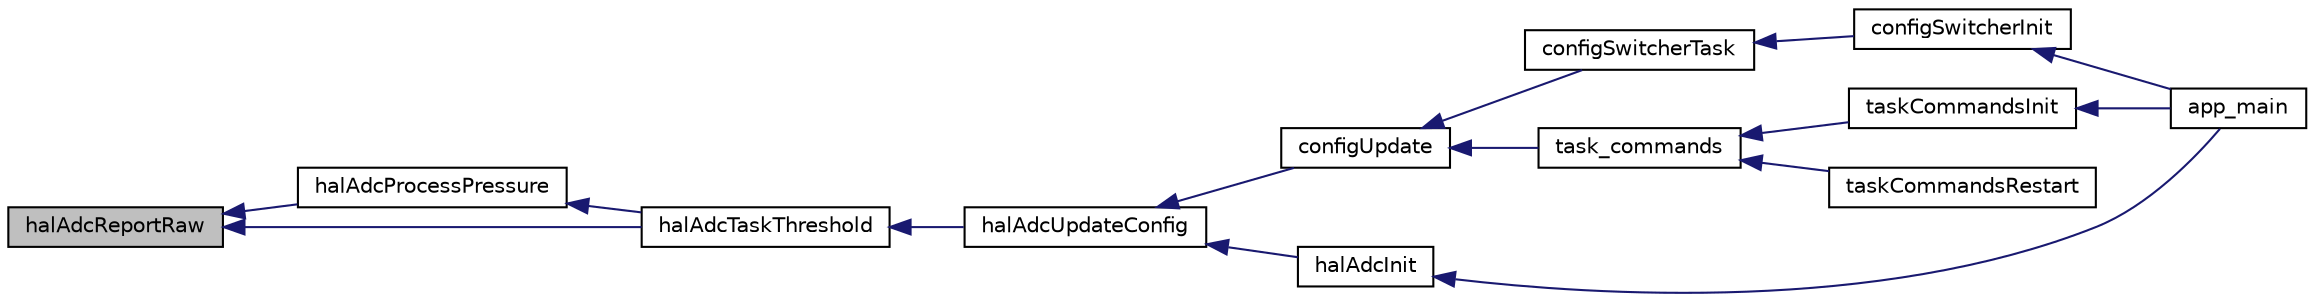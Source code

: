digraph "halAdcReportRaw"
{
  edge [fontname="Helvetica",fontsize="10",labelfontname="Helvetica",labelfontsize="10"];
  node [fontname="Helvetica",fontsize="10",shape=record];
  rankdir="LR";
  Node72 [label="halAdcReportRaw",height=0.2,width=0.4,color="black", fillcolor="grey75", style="filled", fontcolor="black"];
  Node72 -> Node73 [dir="back",color="midnightblue",fontsize="10",style="solid",fontname="Helvetica"];
  Node73 [label="halAdcProcessPressure",height=0.2,width=0.4,color="black", fillcolor="white", style="filled",URL="$hal__adc_8c.html#a78419739020988cffc83ffcbc7103b05",tooltip="Process pressure sensor (sip & puff) "];
  Node73 -> Node74 [dir="back",color="midnightblue",fontsize="10",style="solid",fontname="Helvetica"];
  Node74 [label="halAdcTaskThreshold",height=0.2,width=0.4,color="black", fillcolor="white", style="filled",URL="$hal__adc_8c.html#aee719704e643d27c1faab768cf4bc22e",tooltip="HAL TASK - Threshold task for ADC. "];
  Node74 -> Node75 [dir="back",color="midnightblue",fontsize="10",style="solid",fontname="Helvetica"];
  Node75 [label="halAdcUpdateConfig",height=0.2,width=0.4,color="black", fillcolor="white", style="filled",URL="$hal__adc_8h.html#a4135bb73c2271b4a27db8d8d81884de7",tooltip="Reload ADC config. "];
  Node75 -> Node76 [dir="back",color="midnightblue",fontsize="10",style="solid",fontname="Helvetica"];
  Node76 [label="configUpdate",height=0.2,width=0.4,color="black", fillcolor="white", style="filled",URL="$config__switcher_8h.html#af8fae43accd789bf2355c79ff44c2ae9",tooltip="Request config update. "];
  Node76 -> Node77 [dir="back",color="midnightblue",fontsize="10",style="solid",fontname="Helvetica"];
  Node77 [label="configSwitcherTask",height=0.2,width=0.4,color="black", fillcolor="white", style="filled",URL="$config__switcher_8c.html#af5af5079d1982d42e165039e6de7e40a",tooltip="TASK - Config switcher task, internal config reloading. "];
  Node77 -> Node78 [dir="back",color="midnightblue",fontsize="10",style="solid",fontname="Helvetica"];
  Node78 [label="configSwitcherInit",height=0.2,width=0.4,color="black", fillcolor="white", style="filled",URL="$config__switcher_8h.html#aafed047c8d04b814a85239e031cbad7b",tooltip="Initializing the config switching functionality. "];
  Node78 -> Node79 [dir="back",color="midnightblue",fontsize="10",style="solid",fontname="Helvetica"];
  Node79 [label="app_main",height=0.2,width=0.4,color="black", fillcolor="white", style="filled",URL="$flipmouse__fabi__esp32__kbdmouse__main_8c.html#abce06be17fc37d675118a678a8100a36",tooltip="Main task, created by esp-idf. "];
  Node76 -> Node80 [dir="back",color="midnightblue",fontsize="10",style="solid",fontname="Helvetica"];
  Node80 [label="task_commands",height=0.2,width=0.4,color="black", fillcolor="white", style="filled",URL="$task__commands_8c.html#a7b36c39275d773aaedcb327ef4e1516f"];
  Node80 -> Node81 [dir="back",color="midnightblue",fontsize="10",style="solid",fontname="Helvetica"];
  Node81 [label="taskCommandsInit",height=0.2,width=0.4,color="black", fillcolor="white", style="filled",URL="$task__commands_8h.html#aedb896e40753227f80768e09d3748419",tooltip="Init the command parser. "];
  Node81 -> Node79 [dir="back",color="midnightblue",fontsize="10",style="solid",fontname="Helvetica"];
  Node80 -> Node82 [dir="back",color="midnightblue",fontsize="10",style="solid",fontname="Helvetica"];
  Node82 [label="taskCommandsRestart",height=0.2,width=0.4,color="black", fillcolor="white", style="filled",URL="$task__commands_8h.html#a26091155b4d85093239033d689f363d0",tooltip="Restart the command parser task. "];
  Node75 -> Node83 [dir="back",color="midnightblue",fontsize="10",style="solid",fontname="Helvetica"];
  Node83 [label="halAdcInit",height=0.2,width=0.4,color="black", fillcolor="white", style="filled",URL="$hal__adc_8h.html#a6f0d302f35e5b7f7a1144f0ddace35d2",tooltip="Init the ADC driver module. "];
  Node83 -> Node79 [dir="back",color="midnightblue",fontsize="10",style="solid",fontname="Helvetica"];
  Node72 -> Node74 [dir="back",color="midnightblue",fontsize="10",style="solid",fontname="Helvetica"];
}

